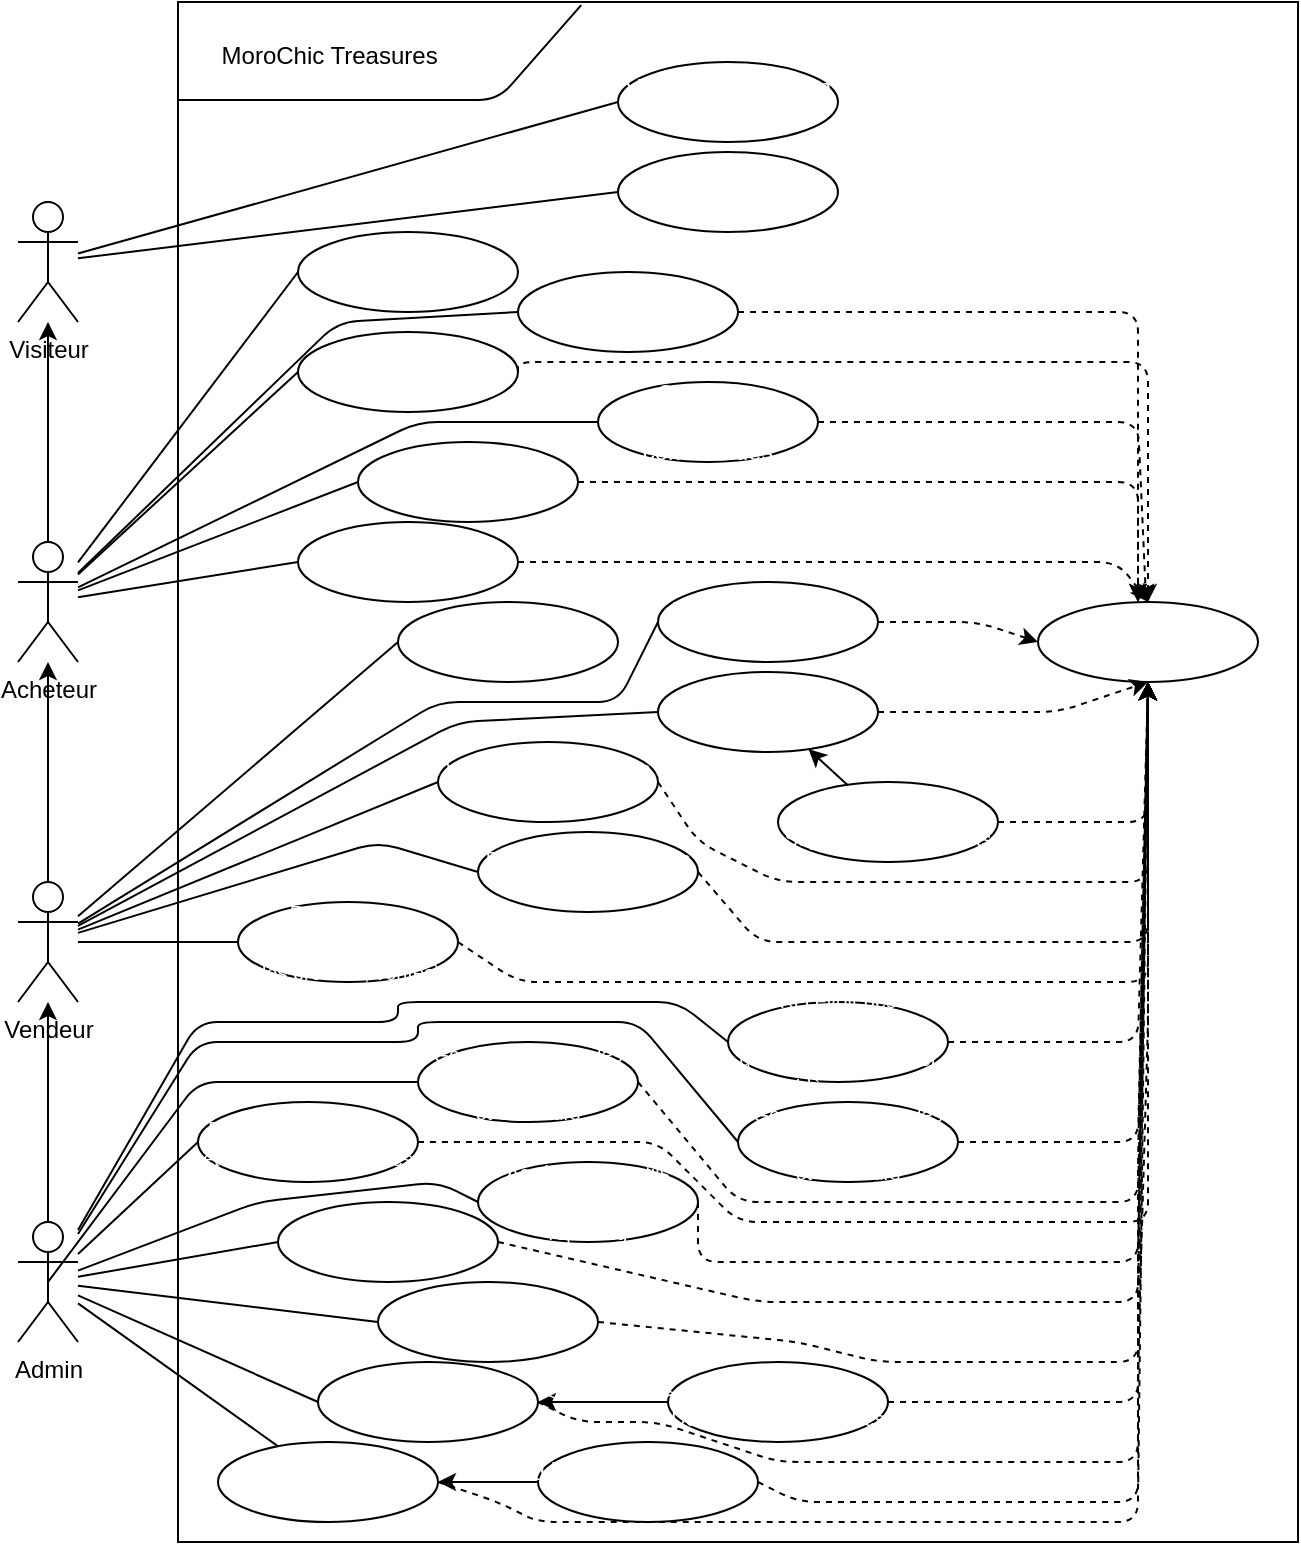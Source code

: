 <mxfile>
    <diagram id="_I8FDzfbOIK4ToeKMYd3" name="Page-1">
        <mxGraphModel dx="402" dy="328" grid="1" gridSize="10" guides="0" tooltips="1" connect="1" arrows="0" fold="1" page="0" pageScale="1" pageWidth="1000" pageHeight="700" math="0" shadow="0">
            <root>
                <mxCell id="0"/>
                <mxCell id="1" parent="0"/>
                <mxCell id="2" value="" style="whiteSpace=wrap;html=1;fillColor=none;movable=0;resizable=0;rotatable=0;deletable=0;editable=0;connectable=0;" parent="1" vertex="1">
                    <mxGeometry x="200" y="30" width="560" height="770" as="geometry"/>
                </mxCell>
                <mxCell id="3" value="Visiteur" style="shape=umlActor;verticalLabelPosition=bottom;verticalAlign=top;html=1;outlineConnect=0;fillColor=none;" parent="1" vertex="1">
                    <mxGeometry x="120" y="130" width="30" height="60" as="geometry"/>
                </mxCell>
                <mxCell id="10" value="" style="edgeStyle=none;html=1;" parent="1" source="4" target="3" edge="1">
                    <mxGeometry relative="1" as="geometry"/>
                </mxCell>
                <mxCell id="4" value="Acheteur" style="shape=umlActor;verticalLabelPosition=bottom;verticalAlign=top;html=1;outlineConnect=0;fillColor=none;" parent="1" vertex="1">
                    <mxGeometry x="120" y="300" width="30" height="60" as="geometry"/>
                </mxCell>
                <mxCell id="8" value="" style="edgeStyle=none;html=1;" parent="1" source="5" target="4" edge="1">
                    <mxGeometry relative="1" as="geometry"/>
                </mxCell>
                <mxCell id="5" value="Vendeur" style="shape=umlActor;verticalLabelPosition=bottom;verticalAlign=top;html=1;outlineConnect=0;fillColor=none;" parent="1" vertex="1">
                    <mxGeometry x="120" y="470" width="30" height="60" as="geometry"/>
                </mxCell>
                <mxCell id="9" value="" style="edgeStyle=none;html=1;" parent="1" source="6" target="5" edge="1">
                    <mxGeometry relative="1" as="geometry"/>
                </mxCell>
                <mxCell id="6" value="Admin" style="shape=umlActor;verticalLabelPosition=bottom;verticalAlign=top;html=1;outlineConnect=0;fillColor=none;" parent="1" vertex="1">
                    <mxGeometry x="120" y="640" width="30" height="60" as="geometry"/>
                </mxCell>
                <mxCell id="13" value="" style="endArrow=none;html=1;snapToPoint=0;anchorPointDirection=0;bendable=0;entryX=0.36;entryY=0.002;entryDx=0;entryDy=0;entryPerimeter=0;movable=0;resizable=0;rotatable=0;deletable=0;editable=0;connectable=0;" parent="1" target="2" edge="1">
                    <mxGeometry width="50" height="50" relative="1" as="geometry">
                        <mxPoint x="200" y="79" as="sourcePoint"/>
                        <mxPoint x="370" y="50" as="targetPoint"/>
                        <Array as="points">
                            <mxPoint x="360" y="79"/>
                        </Array>
                    </mxGeometry>
                </mxCell>
                <mxCell id="14" value="MoroChic Treasures&amp;nbsp;&lt;span style=&quot;font-weight: 700; font-family: Arial, Helvetica, sans-serif; font-size: 1.34em; text-align: start;&quot;&gt;&lt;font color=&quot;#ffffff&quot;&gt;™&lt;/font&gt;&lt;/span&gt;" style="text;html=1;align=center;verticalAlign=middle;resizable=0;points=[];autosize=1;strokeColor=none;fillColor=none;movable=0;rotatable=0;deletable=0;editable=0;connectable=0;" parent="1" vertex="1">
                    <mxGeometry x="210" y="40" width="150" height="30" as="geometry"/>
                </mxCell>
                <mxCell id="15" value="AUTH" style="ellipse;whiteSpace=wrap;html=1;labelBackgroundColor=none;fontColor=#FFFFFF;fillColor=none;" parent="1" vertex="1">
                    <mxGeometry x="630" y="330" width="110" height="40" as="geometry"/>
                </mxCell>
                <mxCell id="20" value="Parcourir les produits" style="ellipse;whiteSpace=wrap;html=1;labelBackgroundColor=none;fontColor=#FFFFFF;fillColor=none;" parent="1" vertex="1">
                    <mxGeometry x="420" y="105" width="110" height="40" as="geometry"/>
                </mxCell>
                <mxCell id="22" value="" style="endArrow=none;html=1;fontSize=11;fontColor=#FFFFFF;entryX=0;entryY=0.5;entryDx=0;entryDy=0;" parent="1" source="3" target="20" edge="1">
                    <mxGeometry width="50" height="50" relative="1" as="geometry">
                        <mxPoint x="170" y="106.8" as="sourcePoint"/>
                        <mxPoint x="280" y="120" as="targetPoint"/>
                    </mxGeometry>
                </mxCell>
                <mxCell id="26" style="edgeStyle=orthogonalEdgeStyle;html=1;exitX=1;exitY=0.5;exitDx=0;exitDy=0;fontSize=10;fontColor=#FFFFFF;dashed=1;entryX=0.5;entryY=0;entryDx=0;entryDy=0;" parent="1" source="23" target="15" edge="1">
                    <mxGeometry relative="1" as="geometry">
                        <Array as="points">
                            <mxPoint x="685" y="210"/>
                        </Array>
                    </mxGeometry>
                </mxCell>
                <mxCell id="23" value="&lt;span style=&quot;line-height: 107%; font-family: Calibri, sans-serif;&quot; lang=&quot;FR&quot;&gt;&lt;font style=&quot;font-size: 9px;&quot;&gt;Procéder à la caisse&lt;/font&gt;&lt;/span&gt;" style="ellipse;whiteSpace=wrap;html=1;labelBackgroundColor=none;fontColor=#FFFFFF;fillColor=none;" parent="1" vertex="1">
                    <mxGeometry x="260" y="195" width="110" height="40" as="geometry"/>
                </mxCell>
                <mxCell id="24" value="" style="endArrow=none;html=1;fontSize=11;fontColor=#FFFFFF;entryX=0;entryY=0.5;entryDx=0;entryDy=0;" parent="1" source="4" target="23" edge="1">
                    <mxGeometry width="50" height="50" relative="1" as="geometry">
                        <mxPoint x="170" y="108.889" as="sourcePoint"/>
                        <mxPoint x="290" y="140" as="targetPoint"/>
                    </mxGeometry>
                </mxCell>
                <mxCell id="28" value="&amp;lt;&amp;lt; extends &amp;gt;&amp;gt;" style="text;html=1;align=center;verticalAlign=middle;resizable=0;points=[];autosize=1;strokeColor=none;fillColor=none;fontSize=10;fontColor=#FFFFFF;" parent="1" vertex="1">
                    <mxGeometry x="560" y="190" width="90" height="30" as="geometry"/>
                </mxCell>
                <mxCell id="38" style="edgeStyle=none;html=1;exitX=1;exitY=0.5;exitDx=0;exitDy=0;fontSize=12;dashed=1;" parent="1" source="29" edge="1">
                    <mxGeometry relative="1" as="geometry">
                        <mxPoint x="680" y="330" as="targetPoint"/>
                        <Array as="points">
                            <mxPoint x="680" y="270"/>
                        </Array>
                    </mxGeometry>
                </mxCell>
                <mxCell id="29" value="&lt;font face=&quot;Calibri, sans-serif&quot;&gt;Recevoir des notifications&lt;/font&gt;" style="ellipse;whiteSpace=wrap;html=1;labelBackgroundColor=none;fontColor=#FFFFFF;fillColor=none;" parent="1" vertex="1">
                    <mxGeometry x="290" y="250" width="110" height="40" as="geometry"/>
                </mxCell>
                <mxCell id="30" value="" style="endArrow=none;html=1;fontSize=11;fontColor=#FFFFFF;entryX=0;entryY=0.5;entryDx=0;entryDy=0;" parent="1" source="4" target="29" edge="1">
                    <mxGeometry width="50" height="50" relative="1" as="geometry">
                        <mxPoint x="170" y="312.778" as="sourcePoint"/>
                        <mxPoint x="300" y="195" as="targetPoint"/>
                    </mxGeometry>
                </mxCell>
                <mxCell id="31" value="Voir les détails d'un produit" style="ellipse;whiteSpace=wrap;html=1;labelBackgroundColor=none;fontColor=#FFFFFF;fillColor=none;" parent="1" vertex="1">
                    <mxGeometry x="420" y="60" width="110" height="40" as="geometry"/>
                </mxCell>
                <mxCell id="39" style="edgeStyle=none;html=1;exitX=1;exitY=0.5;exitDx=0;exitDy=0;entryX=0.5;entryY=0;entryDx=0;entryDy=0;dashed=1;fontSize=12;" parent="1" source="33" target="15" edge="1">
                    <mxGeometry relative="1" as="geometry">
                        <Array as="points">
                            <mxPoint x="670" y="310"/>
                        </Array>
                    </mxGeometry>
                </mxCell>
                <mxCell id="33" value="&lt;span style=&quot;line-height: 107%; font-family: Calibri, sans-serif;&quot; lang=&quot;FR&quot;&gt;&lt;font style=&quot;font-size: 12px;&quot;&gt;Ajouter aux favoris&lt;/font&gt;&lt;/span&gt;" style="ellipse;whiteSpace=wrap;html=1;labelBackgroundColor=none;fontColor=#FFFFFF;fillColor=none;" parent="1" vertex="1">
                    <mxGeometry x="260" y="290" width="110" height="40" as="geometry"/>
                </mxCell>
                <mxCell id="34" value="" style="endArrow=none;html=1;fontSize=11;fontColor=#FFFFFF;entryX=0;entryY=0.5;entryDx=0;entryDy=0;" parent="1" source="4" target="33" edge="1">
                    <mxGeometry width="50" height="50" relative="1" as="geometry">
                        <mxPoint x="170" y="273.889" as="sourcePoint"/>
                        <mxPoint x="290" y="265" as="targetPoint"/>
                    </mxGeometry>
                </mxCell>
                <mxCell id="37" style="edgeStyle=none;html=1;exitX=1;exitY=0.5;exitDx=0;exitDy=0;fontSize=12;dashed=1;" parent="1" source="35" target="15" edge="1">
                    <mxGeometry relative="1" as="geometry">
                        <Array as="points">
                            <mxPoint x="680" y="240"/>
                        </Array>
                    </mxGeometry>
                </mxCell>
                <mxCell id="35" value="&lt;font face=&quot;Calibri, sans-serif&quot;&gt;Consulter l'historique des commandes&lt;/font&gt;" style="ellipse;whiteSpace=wrap;html=1;labelBackgroundColor=none;fontColor=#FFFFFF;fillColor=none;" parent="1" vertex="1">
                    <mxGeometry x="410" y="220" width="110" height="40" as="geometry"/>
                </mxCell>
                <mxCell id="36" value="" style="endArrow=none;html=1;fontSize=11;fontColor=#FFFFFF;entryX=0;entryY=0.5;entryDx=0;entryDy=0;" parent="1" source="4" target="35" edge="1">
                    <mxGeometry width="50" height="50" relative="1" as="geometry">
                        <mxPoint x="170" y="273.469" as="sourcePoint"/>
                        <mxPoint x="400" y="250" as="targetPoint"/>
                        <Array as="points">
                            <mxPoint x="320" y="240"/>
                        </Array>
                    </mxGeometry>
                </mxCell>
                <mxCell id="40" value="&amp;lt;&amp;lt; extends &amp;gt;&amp;gt;" style="text;html=1;align=center;verticalAlign=middle;resizable=0;points=[];autosize=1;strokeColor=none;fillColor=none;fontSize=10;fontColor=#FFFFFF;" parent="1" vertex="1">
                    <mxGeometry x="530" y="215" width="90" height="30" as="geometry"/>
                </mxCell>
                <mxCell id="41" value="&amp;lt;&amp;lt; extends &amp;gt;&amp;gt;" style="text;html=1;align=center;verticalAlign=middle;resizable=0;points=[];autosize=1;strokeColor=none;fillColor=none;fontSize=10;fontColor=#FFFFFF;" parent="1" vertex="1">
                    <mxGeometry x="535" y="245" width="90" height="30" as="geometry"/>
                </mxCell>
                <mxCell id="42" value="&amp;lt;&amp;lt; extends &amp;gt;&amp;gt;" style="text;html=1;align=center;verticalAlign=middle;resizable=0;points=[];autosize=1;strokeColor=none;fillColor=none;fontSize=10;fontColor=#FFFFFF;" parent="1" vertex="1">
                    <mxGeometry x="465" y="285" width="90" height="30" as="geometry"/>
                </mxCell>
                <mxCell id="48" value="&lt;span style=&quot;font-size: 10px;&quot;&gt;Créer un compte&lt;/span&gt;" style="ellipse;whiteSpace=wrap;html=1;labelBackgroundColor=none;fontColor=#FFFFFF;fillColor=none;" parent="1" vertex="1">
                    <mxGeometry x="260" y="145" width="110" height="40" as="geometry"/>
                </mxCell>
                <mxCell id="49" value="" style="endArrow=none;html=1;fontSize=11;fontColor=#FFFFFF;entryX=0;entryY=0.5;entryDx=0;entryDy=0;" parent="1" source="4" target="48" edge="1">
                    <mxGeometry width="50" height="50" relative="1" as="geometry">
                        <mxPoint x="170" y="268.889" as="sourcePoint"/>
                        <mxPoint x="290" y="220" as="targetPoint"/>
                    </mxGeometry>
                </mxCell>
                <mxCell id="57" style="edgeStyle=none;html=1;exitX=1;exitY=0.5;exitDx=0;exitDy=0;dashed=1;fontSize=11;" parent="1" source="55" edge="1">
                    <mxGeometry relative="1" as="geometry">
                        <mxPoint x="680" y="330" as="targetPoint"/>
                        <Array as="points">
                            <mxPoint x="680" y="185"/>
                        </Array>
                    </mxGeometry>
                </mxCell>
                <mxCell id="55" value="&lt;span style=&quot;line-height: 107%; font-family: Calibri, sans-serif;&quot; lang=&quot;FR&quot;&gt;&lt;font style=&quot;font-size: 10px;&quot;&gt;Ajouter au panier&lt;/font&gt;&lt;/span&gt;" style="ellipse;whiteSpace=wrap;html=1;labelBackgroundColor=none;fontColor=#FFFFFF;fillColor=none;" parent="1" vertex="1">
                    <mxGeometry x="370" y="165" width="110" height="40" as="geometry"/>
                </mxCell>
                <mxCell id="56" value="" style="endArrow=none;html=1;fontSize=11;fontColor=#FFFFFF;entryX=0;entryY=0.5;entryDx=0;entryDy=0;" parent="1" source="4" target="55" edge="1">
                    <mxGeometry width="50" height="50" relative="1" as="geometry">
                        <mxPoint x="170" y="263.889" as="sourcePoint"/>
                        <mxPoint x="290" y="175" as="targetPoint"/>
                        <Array as="points">
                            <mxPoint x="280" y="190"/>
                        </Array>
                    </mxGeometry>
                </mxCell>
                <mxCell id="58" value="&amp;lt;&amp;lt; extends &amp;gt;&amp;gt;" style="text;html=1;align=center;verticalAlign=middle;resizable=0;points=[];autosize=1;strokeColor=none;fillColor=none;fontSize=10;fontColor=#FFFFFF;" parent="1" vertex="1">
                    <mxGeometry x="560" y="165" width="90" height="30" as="geometry"/>
                </mxCell>
                <mxCell id="65" value="&lt;span style=&quot;line-height: 107%; font-family: Calibri, sans-serif;&quot; lang=&quot;FR&quot;&gt;&lt;font style=&quot;font-size: 10px;&quot;&gt;S'inscrire en tant que vendeur&lt;/font&gt;&lt;/span&gt;" style="ellipse;whiteSpace=wrap;html=1;labelBackgroundColor=none;fontColor=#FFFFFF;fillColor=none;" parent="1" vertex="1">
                    <mxGeometry x="310" y="330" width="110" height="40" as="geometry"/>
                </mxCell>
                <mxCell id="66" value="" style="endArrow=none;html=1;fontSize=11;fontColor=#FFFFFF;entryX=0;entryY=0.5;entryDx=0;entryDy=0;" parent="1" source="5" target="65" edge="1">
                    <mxGeometry width="50" height="50" relative="1" as="geometry">
                        <mxPoint x="110" y="432.928" as="sourcePoint"/>
                        <mxPoint x="290" y="369.44" as="targetPoint"/>
                        <Array as="points"/>
                    </mxGeometry>
                </mxCell>
                <mxCell id="69" style="edgeStyle=none;html=1;exitX=1;exitY=0.5;exitDx=0;exitDy=0;entryX=0;entryY=0.5;entryDx=0;entryDy=0;dashed=1;fontSize=10;" parent="1" source="67" target="15" edge="1">
                    <mxGeometry relative="1" as="geometry">
                        <Array as="points">
                            <mxPoint x="600" y="340"/>
                        </Array>
                    </mxGeometry>
                </mxCell>
                <mxCell id="67" value="&lt;font face=&quot;Calibri, sans-serif&quot;&gt;&lt;span style=&quot;font-size: 10px;&quot;&gt;Accéder au tableau de bord&lt;/span&gt;&lt;/font&gt;" style="ellipse;whiteSpace=wrap;html=1;labelBackgroundColor=none;fontColor=#FFFFFF;fillColor=none;" parent="1" vertex="1">
                    <mxGeometry x="440" y="320" width="110" height="40" as="geometry"/>
                </mxCell>
                <mxCell id="68" value="" style="endArrow=none;html=1;fontSize=11;fontColor=#FFFFFF;entryX=0;entryY=0.5;entryDx=0;entryDy=0;" parent="1" source="5" target="67" edge="1">
                    <mxGeometry width="50" height="50" relative="1" as="geometry">
                        <mxPoint x="150" y="482.72" as="sourcePoint"/>
                        <mxPoint x="280" y="420" as="targetPoint"/>
                        <Array as="points">
                            <mxPoint x="330" y="380"/>
                            <mxPoint x="420" y="380"/>
                        </Array>
                    </mxGeometry>
                </mxCell>
                <mxCell id="72" value="&amp;lt;&amp;lt; extends &amp;gt;&amp;gt;" style="text;html=1;align=center;verticalAlign=middle;resizable=0;points=[];autosize=1;strokeColor=none;fillColor=none;fontSize=10;fontColor=#FFFFFF;" parent="1" vertex="1">
                    <mxGeometry x="540" y="315" width="90" height="30" as="geometry"/>
                </mxCell>
                <mxCell id="78" style="edgeStyle=none;html=1;exitX=1;exitY=0.5;exitDx=0;exitDy=0;entryX=0.5;entryY=1;entryDx=0;entryDy=0;dashed=1;fontSize=10;" parent="1" source="76" target="15" edge="1">
                    <mxGeometry relative="1" as="geometry">
                        <Array as="points">
                            <mxPoint x="640" y="385"/>
                        </Array>
                    </mxGeometry>
                </mxCell>
                <mxCell id="76" value="&lt;font face=&quot;Calibri, sans-serif&quot;&gt;&lt;span style=&quot;font-size: 10px;&quot;&gt;Gérer les produits&lt;/span&gt;&lt;/font&gt;" style="ellipse;whiteSpace=wrap;html=1;labelBackgroundColor=none;fontColor=#FFFFFF;fillColor=none;" parent="1" vertex="1">
                    <mxGeometry x="440" y="365" width="110" height="40" as="geometry"/>
                </mxCell>
                <mxCell id="77" value="" style="endArrow=none;html=1;fontSize=11;fontColor=#FFFFFF;entryX=0;entryY=0.5;entryDx=0;entryDy=0;" parent="1" source="5" target="76" edge="1">
                    <mxGeometry width="50" height="50" relative="1" as="geometry">
                        <mxPoint x="170" y="445" as="sourcePoint"/>
                        <mxPoint x="380" y="445" as="targetPoint"/>
                        <Array as="points">
                            <mxPoint x="340" y="390"/>
                        </Array>
                    </mxGeometry>
                </mxCell>
                <mxCell id="79" value="&amp;lt;&amp;lt; extends &amp;gt;&amp;gt;" style="text;html=1;align=center;verticalAlign=middle;resizable=0;points=[];autosize=1;strokeColor=none;fillColor=none;fontSize=10;fontColor=#FFFFFF;" parent="1" vertex="1">
                    <mxGeometry x="560" y="360" width="90" height="30" as="geometry"/>
                </mxCell>
                <mxCell id="96" style="edgeStyle=none;html=1;exitX=1;exitY=0.5;exitDx=0;exitDy=0;entryX=0.5;entryY=1;entryDx=0;entryDy=0;fontSize=10;dashed=1;" parent="1" source="80" target="15" edge="1">
                    <mxGeometry relative="1" as="geometry">
                        <Array as="points">
                            <mxPoint x="685" y="440"/>
                        </Array>
                    </mxGeometry>
                </mxCell>
                <mxCell id="101" style="edgeStyle=none;html=1;fontSize=10;" parent="1" source="80" target="76" edge="1">
                    <mxGeometry relative="1" as="geometry">
                        <Array as="points"/>
                    </mxGeometry>
                </mxCell>
                <mxCell id="80" value="&lt;font face=&quot;Calibri, sans-serif&quot;&gt;&lt;span style=&quot;font-size: 10px;&quot;&gt;Ajouter, Mettre à jour, Supprimer des produits&lt;/span&gt;&lt;/font&gt;" style="ellipse;whiteSpace=wrap;html=1;labelBackgroundColor=none;fontColor=#FFFFFF;fillColor=none;" parent="1" vertex="1">
                    <mxGeometry x="500" y="420" width="110" height="40" as="geometry"/>
                </mxCell>
                <mxCell id="83" value="&amp;lt;&amp;lt; extends &amp;gt;&amp;gt;" style="text;html=1;align=center;verticalAlign=middle;resizable=0;points=[];autosize=1;strokeColor=none;fillColor=none;fontSize=10;fontColor=#FFFFFF;" parent="1" vertex="1">
                    <mxGeometry x="600" y="415" width="90" height="30" as="geometry"/>
                </mxCell>
                <mxCell id="127" style="edgeStyle=none;html=1;exitX=1;exitY=0.5;exitDx=0;exitDy=0;entryX=0.5;entryY=1;entryDx=0;entryDy=0;fontSize=10;dashed=1;" parent="1" source="89" target="15" edge="1">
                    <mxGeometry relative="1" as="geometry">
                        <Array as="points">
                            <mxPoint x="510" y="700"/>
                            <mxPoint x="550" y="710"/>
                            <mxPoint x="680" y="710"/>
                            <mxPoint x="685" y="540"/>
                        </Array>
                    </mxGeometry>
                </mxCell>
                <mxCell id="89" value="&lt;span style=&quot;line-height: 107%; font-family: Calibri, sans-serif;&quot; lang=&quot;FR&quot;&gt;&lt;font style=&quot;font-size: 10px;&quot;&gt;Contrôle total du système&lt;/font&gt;&lt;/span&gt;" style="ellipse;whiteSpace=wrap;html=1;labelBackgroundColor=none;fontColor=#FFFFFF;fillColor=none;" parent="1" vertex="1">
                    <mxGeometry x="300" y="670" width="110" height="40" as="geometry"/>
                </mxCell>
                <mxCell id="90" value="" style="endArrow=none;html=1;fontSize=11;fontColor=#FFFFFF;entryX=0;entryY=0.5;entryDx=0;entryDy=0;" parent="1" source="6" target="89" edge="1">
                    <mxGeometry width="50" height="50" relative="1" as="geometry">
                        <mxPoint x="160" y="485.003" as="sourcePoint"/>
                        <mxPoint x="480" y="521.67" as="targetPoint"/>
                    </mxGeometry>
                </mxCell>
                <mxCell id="129" style="edgeStyle=none;html=1;exitX=1;exitY=0.5;exitDx=0;exitDy=0;entryX=0.5;entryY=1;entryDx=0;entryDy=0;dashed=1;fontSize=10;" parent="1" source="91" target="15" edge="1">
                    <mxGeometry relative="1" as="geometry">
                        <Array as="points">
                            <mxPoint x="400" y="740"/>
                            <mxPoint x="440" y="740"/>
                            <mxPoint x="500" y="760"/>
                            <mxPoint x="680" y="760"/>
                            <mxPoint x="680" y="610"/>
                        </Array>
                    </mxGeometry>
                </mxCell>
                <mxCell id="91" value="&lt;span style=&quot;line-height: 107%; font-family: Calibri, sans-serif;&quot; lang=&quot;FR&quot;&gt;&lt;font style=&quot;font-size: 10px;&quot;&gt;Gérer les comptes utilisateurs&lt;/font&gt;&lt;/span&gt;" style="ellipse;whiteSpace=wrap;html=1;labelBackgroundColor=none;fontColor=#FFFFFF;fillColor=none;" parent="1" vertex="1">
                    <mxGeometry x="270" y="710.0" width="110" height="40" as="geometry"/>
                </mxCell>
                <mxCell id="92" value="" style="endArrow=none;html=1;fontSize=11;fontColor=#FFFFFF;entryX=0;entryY=0.5;entryDx=0;entryDy=0;" parent="1" source="6" target="91" edge="1">
                    <mxGeometry width="50" height="50" relative="1" as="geometry">
                        <mxPoint x="90" y="640.111" as="sourcePoint"/>
                        <mxPoint x="410" y="561.67" as="targetPoint"/>
                    </mxGeometry>
                </mxCell>
                <mxCell id="94" value="" style="endArrow=none;html=1;fontSize=11;fontColor=#FFFFFF;entryX=0;entryY=0.5;entryDx=0;entryDy=0;" parent="1" source="3" target="31" edge="1">
                    <mxGeometry width="50" height="50" relative="1" as="geometry">
                        <mxPoint x="170" y="107.206" as="sourcePoint"/>
                        <mxPoint x="325" y="130" as="targetPoint"/>
                    </mxGeometry>
                </mxCell>
                <mxCell id="99" value="&amp;lt;&amp;lt; includes &amp;gt;&amp;gt;" style="text;html=1;align=center;verticalAlign=middle;resizable=0;points=[];autosize=1;strokeColor=none;fillColor=none;fontSize=10;fontColor=#FFFFFF;" parent="1" vertex="1">
                    <mxGeometry x="450" y="405" width="90" height="30" as="geometry"/>
                </mxCell>
                <mxCell id="109" style="edgeStyle=none;html=1;exitX=1;exitY=0.5;exitDx=0;exitDy=0;entryX=0.5;entryY=1;entryDx=0;entryDy=0;fontSize=10;dashed=1;" parent="1" source="102" target="15" edge="1">
                    <mxGeometry relative="1" as="geometry">
                        <Array as="points">
                            <mxPoint x="460" y="450"/>
                            <mxPoint x="500" y="470"/>
                            <mxPoint x="685" y="470"/>
                        </Array>
                    </mxGeometry>
                </mxCell>
                <mxCell id="102" value="&lt;span style=&quot;line-height: 107%; font-family: Calibri, sans-serif;&quot; lang=&quot;FR&quot;&gt;&lt;font style=&quot;font-size: 10px;&quot;&gt;Voir et gérer les ventes et les gains&lt;/font&gt;&lt;/span&gt;" style="ellipse;whiteSpace=wrap;html=1;labelBackgroundColor=none;fontColor=#FFFFFF;fillColor=none;" parent="1" vertex="1">
                    <mxGeometry x="330" y="400" width="110" height="40" as="geometry"/>
                </mxCell>
                <mxCell id="103" value="" style="endArrow=none;html=1;fontSize=11;fontColor=#FFFFFF;entryX=0;entryY=0.5;entryDx=0;entryDy=0;" parent="1" source="5" target="102" edge="1">
                    <mxGeometry width="50" height="50" relative="1" as="geometry">
                        <mxPoint x="170" y="432.368" as="sourcePoint"/>
                        <mxPoint x="300" y="379.44" as="targetPoint"/>
                    </mxGeometry>
                </mxCell>
                <mxCell id="111" style="edgeStyle=none;html=1;exitX=1;exitY=0.5;exitDx=0;exitDy=0;entryX=0.5;entryY=1;entryDx=0;entryDy=0;dashed=1;fontSize=10;" parent="1" source="105" target="15" edge="1">
                    <mxGeometry relative="1" as="geometry">
                        <Array as="points">
                            <mxPoint x="490" y="500"/>
                            <mxPoint x="685" y="500"/>
                        </Array>
                    </mxGeometry>
                </mxCell>
                <mxCell id="105" value="&lt;span style=&quot;line-height: 107%; font-family: Calibri, sans-serif;&quot; lang=&quot;FR&quot;&gt;&lt;font style=&quot;font-size: 10px;&quot;&gt;Répondre aux avis des clients&lt;/font&gt;&lt;/span&gt;" style="ellipse;whiteSpace=wrap;html=1;labelBackgroundColor=none;fontColor=#FFFFFF;fillColor=none;" parent="1" vertex="1">
                    <mxGeometry x="350" y="445.0" width="110" height="40" as="geometry"/>
                </mxCell>
                <mxCell id="106" value="" style="endArrow=none;html=1;fontSize=11;fontColor=#FFFFFF;entryX=0;entryY=0.5;entryDx=0;entryDy=0;" parent="1" source="5" target="105" edge="1">
                    <mxGeometry width="50" height="50" relative="1" as="geometry">
                        <mxPoint x="270" y="464.999" as="sourcePoint"/>
                        <mxPoint x="410" y="407.02" as="targetPoint"/>
                        <Array as="points">
                            <mxPoint x="300" y="450"/>
                        </Array>
                    </mxGeometry>
                </mxCell>
                <mxCell id="118" style="edgeStyle=none;html=1;exitX=1;exitY=0.5;exitDx=0;exitDy=0;entryX=0.5;entryY=1;entryDx=0;entryDy=0;dashed=1;fontSize=10;" parent="1" source="107" target="15" edge="1">
                    <mxGeometry relative="1" as="geometry">
                        <Array as="points">
                            <mxPoint x="370" y="520"/>
                            <mxPoint x="685" y="520"/>
                        </Array>
                    </mxGeometry>
                </mxCell>
                <mxCell id="107" value="&lt;span style=&quot;line-height: 107%; font-family: Calibri, sans-serif;&quot; lang=&quot;FR&quot;&gt;&lt;font style=&quot;font-size: 10px;&quot;&gt;Recevoir des notifications (gestion des produits, ventes)&lt;/font&gt;&lt;/span&gt;" style="ellipse;whiteSpace=wrap;html=1;labelBackgroundColor=none;fontColor=#FFFFFF;fillColor=none;" parent="1" vertex="1">
                    <mxGeometry x="230" y="480.0" width="110" height="40" as="geometry"/>
                </mxCell>
                <mxCell id="110" value="&amp;lt;&amp;lt; extends &amp;gt;&amp;gt;" style="text;html=1;align=center;verticalAlign=middle;resizable=0;points=[];autosize=1;strokeColor=none;fillColor=none;fontSize=10;fontColor=#FFFFFF;" parent="1" vertex="1">
                    <mxGeometry x="590" y="445" width="90" height="30" as="geometry"/>
                </mxCell>
                <mxCell id="112" value="&amp;lt;&amp;lt; extends &amp;gt;&amp;gt;" style="text;html=1;align=center;verticalAlign=middle;resizable=0;points=[];autosize=1;strokeColor=none;fillColor=none;fontSize=10;fontColor=#FFFFFF;" parent="1" vertex="1">
                    <mxGeometry x="590" y="475" width="90" height="30" as="geometry"/>
                </mxCell>
                <mxCell id="114" value="" style="endArrow=none;html=1;fontSize=11;fontColor=#FFFFFF;entryX=0;entryY=0.5;entryDx=0;entryDy=0;" parent="1" source="5" target="107" edge="1">
                    <mxGeometry width="50" height="50" relative="1" as="geometry">
                        <mxPoint x="170" y="449.543" as="sourcePoint"/>
                        <mxPoint x="370" y="490" as="targetPoint"/>
                        <Array as="points"/>
                    </mxGeometry>
                </mxCell>
                <mxCell id="115" value="&amp;lt;&amp;lt; extends &amp;gt;&amp;gt;" style="text;html=1;align=center;verticalAlign=middle;resizable=0;points=[];autosize=1;strokeColor=none;fillColor=none;fontSize=10;fontColor=#FFFFFF;" parent="1" vertex="1">
                    <mxGeometry x="590" y="500" width="90" height="30" as="geometry"/>
                </mxCell>
                <mxCell id="120" style="edgeStyle=none;html=1;fontSize=10;" parent="1" source="117" target="91" edge="1">
                    <mxGeometry relative="1" as="geometry"/>
                </mxCell>
                <mxCell id="131" style="edgeStyle=none;html=1;exitX=1;exitY=0.5;exitDx=0;exitDy=0;entryX=0.5;entryY=1;entryDx=0;entryDy=0;dashed=1;fontSize=10;" parent="1" source="117" target="15" edge="1">
                    <mxGeometry relative="1" as="geometry">
                        <Array as="points">
                            <mxPoint x="680" y="730"/>
                        </Array>
                    </mxGeometry>
                </mxCell>
                <mxCell id="117" value="&lt;span style=&quot;line-height: 107%; font-family: Calibri, sans-serif;&quot; lang=&quot;FR&quot;&gt;&lt;font style=&quot;font-size: 10px;&quot;&gt;&amp;nbsp;Créer, Modifier, Désactiver des comptes&lt;/font&gt;&lt;/span&gt;" style="ellipse;whiteSpace=wrap;html=1;labelBackgroundColor=none;fontColor=#FFFFFF;fillColor=none;" parent="1" vertex="1">
                    <mxGeometry x="445" y="710.0" width="110" height="40" as="geometry"/>
                </mxCell>
                <mxCell id="121" value="&amp;lt;&amp;lt; includes &amp;gt;&amp;gt;" style="text;html=1;align=center;verticalAlign=middle;resizable=0;points=[];autosize=1;strokeColor=none;fillColor=none;fontSize=10;fontColor=#FFFFFF;" parent="1" vertex="1">
                    <mxGeometry x="370" y="710" width="90" height="30" as="geometry"/>
                </mxCell>
                <mxCell id="133" style="edgeStyle=none;html=1;exitX=1;exitY=0.5;exitDx=0;exitDy=0;entryX=0.5;entryY=1;entryDx=0;entryDy=0;dashed=1;fontSize=10;" parent="1" source="122" target="15" edge="1">
                    <mxGeometry relative="1" as="geometry">
                        <Array as="points">
                            <mxPoint x="360" y="780"/>
                            <mxPoint x="380" y="790"/>
                            <mxPoint x="680" y="790"/>
                            <mxPoint x="680" y="660"/>
                        </Array>
                    </mxGeometry>
                </mxCell>
                <mxCell id="122" value="&lt;span style=&quot;line-height: 107%; font-family: Calibri, sans-serif;&quot; lang=&quot;FR&quot;&gt;&lt;font style=&quot;font-size: 10px;&quot;&gt;Modérer les produits&lt;/font&gt;&lt;/span&gt;" style="ellipse;whiteSpace=wrap;html=1;labelBackgroundColor=none;fontColor=#FFFFFF;fillColor=none;" parent="1" vertex="1">
                    <mxGeometry x="220" y="750" width="110" height="40" as="geometry"/>
                </mxCell>
                <mxCell id="123" value="" style="endArrow=none;html=1;fontSize=11;fontColor=#FFFFFF;" parent="1" source="6" target="122" edge="1">
                    <mxGeometry width="50" height="50" relative="1" as="geometry">
                        <mxPoint x="150" y="630" as="sourcePoint"/>
                        <mxPoint x="315" y="601.75" as="targetPoint"/>
                    </mxGeometry>
                </mxCell>
                <mxCell id="126" style="edgeStyle=none;html=1;fontSize=10;" parent="1" source="124" target="122" edge="1">
                    <mxGeometry relative="1" as="geometry"/>
                </mxCell>
                <mxCell id="134" style="edgeStyle=none;html=1;exitX=1;exitY=0.5;exitDx=0;exitDy=0;dashed=1;fontSize=10;entryX=0.5;entryY=1;entryDx=0;entryDy=0;" parent="1" source="124" target="15" edge="1">
                    <mxGeometry relative="1" as="geometry">
                        <Array as="points">
                            <mxPoint x="510" y="780"/>
                            <mxPoint x="680" y="780"/>
                        </Array>
                    </mxGeometry>
                </mxCell>
                <mxCell id="124" value="&lt;span style=&quot;line-height: 107%; font-family: Calibri, sans-serif;&quot; lang=&quot;FR&quot;&gt;&lt;font style=&quot;font-size: 10px;&quot;&gt;Examiner et Gérer les listes de produits&lt;/font&gt;&lt;/span&gt;" style="ellipse;whiteSpace=wrap;html=1;labelBackgroundColor=none;fontColor=#FFFFFF;fillColor=none;" parent="1" vertex="1">
                    <mxGeometry x="380" y="750.0" width="110" height="40" as="geometry"/>
                </mxCell>
                <mxCell id="125" value="&amp;lt;&amp;lt; includes &amp;gt;&amp;gt;" style="text;html=1;align=center;verticalAlign=middle;resizable=0;points=[];autosize=1;strokeColor=none;fillColor=none;fontSize=10;fontColor=#FFFFFF;" parent="1" vertex="1">
                    <mxGeometry x="330" y="750" width="90" height="30" as="geometry"/>
                </mxCell>
                <mxCell id="128" value="&amp;lt;&amp;lt; extends &amp;gt;&amp;gt;" style="text;html=1;align=center;verticalAlign=middle;resizable=0;points=[];autosize=1;strokeColor=none;fillColor=none;fontSize=10;fontColor=#FFFFFF;" parent="1" vertex="1">
                    <mxGeometry x="590" y="690" width="90" height="30" as="geometry"/>
                </mxCell>
                <mxCell id="130" value="&amp;lt;&amp;lt; extends &amp;gt;&amp;gt;" style="text;html=1;align=center;verticalAlign=middle;resizable=0;points=[];autosize=1;strokeColor=none;fillColor=none;fontSize=10;fontColor=#FFFFFF;" parent="1" vertex="1">
                    <mxGeometry x="590" y="730" width="90" height="30" as="geometry"/>
                </mxCell>
                <mxCell id="132" value="&amp;lt;&amp;lt; extends &amp;gt;&amp;gt;" style="text;html=1;align=center;verticalAlign=middle;resizable=0;points=[];autosize=1;strokeColor=none;fillColor=none;fontSize=10;fontColor=#FFFFFF;" parent="1" vertex="1">
                    <mxGeometry x="590" y="710" width="90" height="30" as="geometry"/>
                </mxCell>
                <mxCell id="135" value="&amp;lt;&amp;lt; extends &amp;gt;&amp;gt;" style="text;html=1;align=center;verticalAlign=middle;resizable=0;points=[];autosize=1;strokeColor=none;fillColor=none;fontSize=10;fontColor=#FFFFFF;" parent="1" vertex="1">
                    <mxGeometry x="590" y="750" width="90" height="30" as="geometry"/>
                </mxCell>
                <mxCell id="136" value="&amp;lt;&amp;lt; extends &amp;gt;&amp;gt;" style="text;html=1;align=center;verticalAlign=middle;resizable=0;points=[];autosize=1;strokeColor=none;fillColor=none;fontSize=10;fontColor=#FFFFFF;" parent="1" vertex="1">
                    <mxGeometry x="590" y="770" width="90" height="30" as="geometry"/>
                </mxCell>
                <mxCell id="151" style="edgeStyle=none;html=1;exitX=1;exitY=0.5;exitDx=0;exitDy=0;entryX=0.5;entryY=1;entryDx=0;entryDy=0;dashed=1;fontSize=10;" parent="1" source="145" target="15" edge="1">
                    <mxGeometry relative="1" as="geometry">
                        <Array as="points">
                            <mxPoint x="490" y="680"/>
                            <mxPoint x="680" y="680"/>
                        </Array>
                    </mxGeometry>
                </mxCell>
                <mxCell id="145" value="&lt;span style=&quot;line-height: 107%; font-family: Calibri, sans-serif;&quot; lang=&quot;FR&quot;&gt;&lt;font style=&quot;font-size: 10px;&quot;&gt;Gérer les vendeurs&lt;/font&gt;&lt;/span&gt;" style="ellipse;whiteSpace=wrap;html=1;labelBackgroundColor=none;fontColor=#FFFFFF;fillColor=none;" parent="1" vertex="1">
                    <mxGeometry x="250" y="630" width="110" height="40" as="geometry"/>
                </mxCell>
                <mxCell id="146" value="" style="endArrow=none;html=1;fontSize=11;fontColor=#FFFFFF;entryX=0;entryY=0.5;entryDx=0;entryDy=0;" parent="1" source="6" target="145" edge="1">
                    <mxGeometry width="50" height="50" relative="1" as="geometry">
                        <mxPoint x="160" y="570.0" as="sourcePoint"/>
                        <mxPoint x="480" y="480.45" as="targetPoint"/>
                    </mxGeometry>
                </mxCell>
                <mxCell id="153" style="edgeStyle=none;html=1;exitX=1;exitY=0.5;exitDx=0;exitDy=0;entryX=0.5;entryY=1;entryDx=0;entryDy=0;dashed=1;fontSize=10;" parent="1" source="147" target="15" edge="1">
                    <mxGeometry relative="1" as="geometry">
                        <Array as="points">
                            <mxPoint x="460" y="660"/>
                            <mxPoint x="680" y="660"/>
                        </Array>
                    </mxGeometry>
                </mxCell>
                <mxCell id="147" value="&lt;span style=&quot;line-height: 107%; font-family: Calibri, sans-serif;&quot; lang=&quot;FR&quot;&gt;&lt;font style=&quot;font-size: 10px;&quot;&gt;Accéder aux outils d'analyse et de reporting&lt;/font&gt;&lt;/span&gt;" style="ellipse;whiteSpace=wrap;html=1;labelBackgroundColor=none;fontColor=#FFFFFF;fillColor=none;" parent="1" vertex="1">
                    <mxGeometry x="350" y="610" width="110" height="40" as="geometry"/>
                </mxCell>
                <mxCell id="148" value="" style="endArrow=none;html=1;fontSize=11;fontColor=#FFFFFF;entryX=0;entryY=0.5;entryDx=0;entryDy=0;" parent="1" source="6" target="147" edge="1">
                    <mxGeometry width="50" height="50" relative="1" as="geometry">
                        <mxPoint x="160" y="619.74" as="sourcePoint"/>
                        <mxPoint x="490" y="431.67" as="targetPoint"/>
                        <Array as="points">
                            <mxPoint x="240" y="630"/>
                            <mxPoint x="330" y="620"/>
                        </Array>
                    </mxGeometry>
                </mxCell>
                <mxCell id="155" style="edgeStyle=none;html=1;exitX=1;exitY=0.5;exitDx=0;exitDy=0;entryX=0.5;entryY=1;entryDx=0;entryDy=0;dashed=1;fontSize=10;" parent="1" source="149" target="15" edge="1">
                    <mxGeometry relative="1" as="geometry">
                        <Array as="points">
                            <mxPoint x="330" y="600"/>
                            <mxPoint x="440" y="600"/>
                            <mxPoint x="480" y="640"/>
                            <mxPoint x="685" y="640"/>
                        </Array>
                    </mxGeometry>
                </mxCell>
                <mxCell id="149" value="&lt;font style=&quot;font-size: 10px;&quot;&gt;Définir des promotions et des remises globales&lt;/font&gt;" style="ellipse;whiteSpace=wrap;html=1;labelBackgroundColor=none;fontColor=#FFFFFF;fillColor=none;" parent="1" vertex="1">
                    <mxGeometry x="210" y="580" width="110" height="40" as="geometry"/>
                </mxCell>
                <mxCell id="150" value="" style="endArrow=none;html=1;fontSize=11;fontColor=#FFFFFF;entryX=0;entryY=0.5;entryDx=0;entryDy=0;" parent="1" source="6" target="149" edge="1">
                    <mxGeometry width="50" height="50" relative="1" as="geometry">
                        <mxPoint x="130" y="658.889" as="sourcePoint"/>
                        <mxPoint x="380" y="401.67" as="targetPoint"/>
                    </mxGeometry>
                </mxCell>
                <mxCell id="152" value="&amp;lt;&amp;lt; extends &amp;gt;&amp;gt;" style="text;html=1;align=center;verticalAlign=middle;resizable=0;points=[];autosize=1;strokeColor=none;fillColor=none;fontSize=10;fontColor=#FFFFFF;" parent="1" vertex="1">
                    <mxGeometry x="590" y="660" width="90" height="30" as="geometry"/>
                </mxCell>
                <mxCell id="154" value="&amp;lt;&amp;lt; extends &amp;gt;&amp;gt;" style="text;html=1;align=center;verticalAlign=middle;resizable=0;points=[];autosize=1;strokeColor=none;fillColor=none;fontSize=10;fontColor=#FFFFFF;" parent="1" vertex="1">
                    <mxGeometry x="590" y="640" width="90" height="30" as="geometry"/>
                </mxCell>
                <mxCell id="156" value="&amp;lt;&amp;lt; extends &amp;gt;&amp;gt;" style="text;html=1;align=center;verticalAlign=middle;resizable=0;points=[];autosize=1;strokeColor=none;fillColor=none;fontSize=10;fontColor=#FFFFFF;" parent="1" vertex="1">
                    <mxGeometry x="590" y="620" width="90" height="30" as="geometry"/>
                </mxCell>
                <mxCell id="159" style="edgeStyle=none;html=1;exitX=1;exitY=0.5;exitDx=0;exitDy=0;entryX=0.5;entryY=1;entryDx=0;entryDy=0;dashed=1;fontSize=10;" parent="1" source="157" target="15" edge="1">
                    <mxGeometry relative="1" as="geometry">
                        <Array as="points">
                            <mxPoint x="480" y="630"/>
                            <mxPoint x="680" y="630"/>
                        </Array>
                    </mxGeometry>
                </mxCell>
                <mxCell id="157" value="&lt;font style=&quot;font-size: 10px;&quot;&gt;Gérer et résoudre les litiges entre acheteurs et vendeurs&lt;/font&gt;" style="ellipse;whiteSpace=wrap;html=1;labelBackgroundColor=none;fontColor=#FFFFFF;fillColor=none;" parent="1" vertex="1">
                    <mxGeometry x="320" y="550" width="110" height="40" as="geometry"/>
                </mxCell>
                <mxCell id="158" value="" style="endArrow=none;html=1;fontSize=11;fontColor=#FFFFFF;entryX=0;entryY=0.5;entryDx=0;entryDy=0;exitX=0.5;exitY=0.5;exitDx=0;exitDy=0;exitPerimeter=0;" parent="1" source="6" target="157" edge="1">
                    <mxGeometry width="50" height="50" relative="1" as="geometry">
                        <mxPoint x="220" y="628.889" as="sourcePoint"/>
                        <mxPoint x="470" y="371.67" as="targetPoint"/>
                        <Array as="points">
                            <mxPoint x="210" y="570"/>
                        </Array>
                    </mxGeometry>
                </mxCell>
                <mxCell id="160" value="&amp;lt;&amp;lt; extends &amp;gt;&amp;gt;" style="text;html=1;align=center;verticalAlign=middle;resizable=0;points=[];autosize=1;strokeColor=none;fillColor=none;fontSize=10;fontColor=#FFFFFF;" parent="1" vertex="1">
                    <mxGeometry x="590" y="610" width="90" height="30" as="geometry"/>
                </mxCell>
                <mxCell id="164" style="edgeStyle=none;html=1;exitX=1;exitY=0.5;exitDx=0;exitDy=0;dashed=1;fontSize=10;entryX=0.5;entryY=1;entryDx=0;entryDy=0;" parent="1" source="162" target="15" edge="1">
                    <mxGeometry relative="1" as="geometry">
                        <mxPoint x="680" y="370" as="targetPoint"/>
                        <Array as="points">
                            <mxPoint x="680" y="600"/>
                        </Array>
                    </mxGeometry>
                </mxCell>
                <mxCell id="162" value="&lt;font style=&quot;font-size: 10px;&quot;&gt;Gérer et résoudre les litiges entre acheteurs et vendeurs&lt;/font&gt;" style="ellipse;whiteSpace=wrap;html=1;labelBackgroundColor=none;fontColor=#FFFFFF;fillColor=none;" parent="1" vertex="1">
                    <mxGeometry x="480" y="580" width="110" height="40" as="geometry"/>
                </mxCell>
                <mxCell id="163" value="" style="endArrow=none;html=1;fontSize=11;fontColor=#FFFFFF;entryX=0;entryY=0.5;entryDx=0;entryDy=0;" parent="1" source="6" target="162" edge="1">
                    <mxGeometry width="50" height="50" relative="1" as="geometry">
                        <mxPoint x="300" y="680" as="sourcePoint"/>
                        <mxPoint x="635" y="381.67" as="targetPoint"/>
                        <Array as="points">
                            <mxPoint x="210" y="550"/>
                            <mxPoint x="320" y="550"/>
                            <mxPoint x="320" y="540"/>
                            <mxPoint x="430" y="540"/>
                        </Array>
                    </mxGeometry>
                </mxCell>
                <mxCell id="165" value="&amp;lt;&amp;lt; extends &amp;gt;&amp;gt;" style="text;html=1;align=center;verticalAlign=middle;resizable=0;points=[];autosize=1;strokeColor=none;fillColor=none;fontSize=10;fontColor=#FFFFFF;" parent="1" vertex="1">
                    <mxGeometry x="590" y="580" width="90" height="30" as="geometry"/>
                </mxCell>
                <mxCell id="168" style="edgeStyle=none;html=1;exitX=1;exitY=0.5;exitDx=0;exitDy=0;entryX=0.5;entryY=1;entryDx=0;entryDy=0;dashed=1;" edge="1" parent="1" source="166" target="15">
                    <mxGeometry relative="1" as="geometry">
                        <Array as="points">
                            <mxPoint x="680" y="550"/>
                        </Array>
                    </mxGeometry>
                </mxCell>
                <mxCell id="166" value="&lt;font style=&quot;font-size: 10px;&quot;&gt;Recevoir des notifications sur l'état général du système et les problèmes critiques&lt;/font&gt;" style="ellipse;whiteSpace=wrap;html=1;labelBackgroundColor=none;fontColor=#FFFFFF;fillColor=none;" vertex="1" parent="1">
                    <mxGeometry x="475" y="530" width="110" height="40" as="geometry"/>
                </mxCell>
                <mxCell id="167" value="" style="endArrow=none;html=1;fontSize=11;fontColor=#FFFFFF;entryX=0;entryY=0.5;entryDx=0;entryDy=0;" edge="1" parent="1" target="166" source="6">
                    <mxGeometry width="50" height="50" relative="1" as="geometry">
                        <mxPoint x="290" y="650" as="sourcePoint"/>
                        <mxPoint x="625" y="351.67" as="targetPoint"/>
                        <Array as="points">
                            <mxPoint x="210" y="540"/>
                            <mxPoint x="310" y="540"/>
                            <mxPoint x="310" y="530"/>
                            <mxPoint x="450" y="530"/>
                        </Array>
                    </mxGeometry>
                </mxCell>
                <mxCell id="169" value="&amp;lt;&amp;lt; extends &amp;gt;&amp;gt;" style="text;html=1;align=center;verticalAlign=middle;resizable=0;points=[];autosize=1;strokeColor=none;fillColor=none;fontSize=10;fontColor=#FFFFFF;" vertex="1" parent="1">
                    <mxGeometry x="590" y="530" width="90" height="30" as="geometry"/>
                </mxCell>
            </root>
        </mxGraphModel>
    </diagram>
</mxfile>